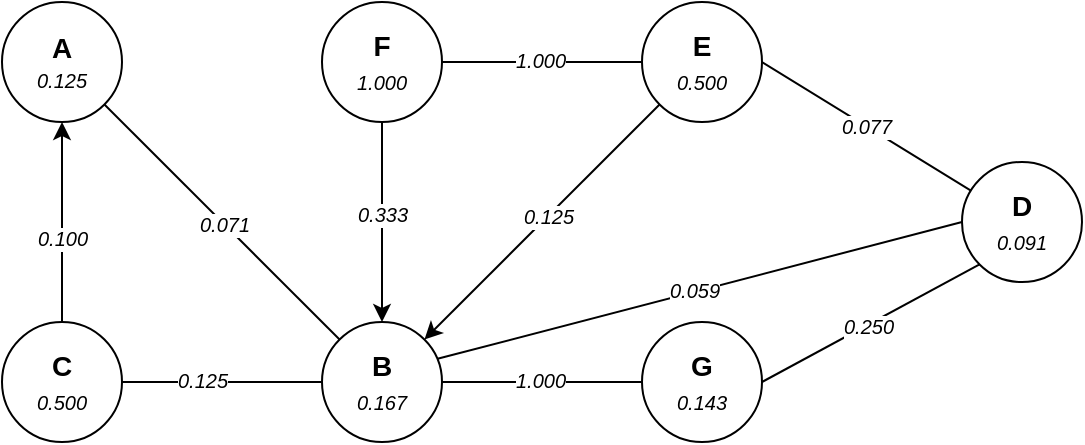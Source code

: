 <mxfile version="12.2.9" type="device" pages="1"><diagram id="XusGLsvrCk0KWc_F-gu2" name="Page-1"><mxGraphModel dx="1912" dy="1074" grid="1" gridSize="10" guides="1" tooltips="1" connect="1" arrows="1" fold="1" page="1" pageScale="1" pageWidth="827" pageHeight="1169" math="0" shadow="0"><root><mxCell id="0"/><mxCell id="1" parent="0"/><mxCell id="veBi4GFpYcADoSZapp2E-12" style="rounded=0;orthogonalLoop=1;jettySize=auto;html=1;endArrow=none;endFill=0;entryX=0;entryY=0;entryDx=0;entryDy=0;" parent="1" source="veBi4GFpYcADoSZapp2E-1" target="veBi4GFpYcADoSZapp2E-2" edge="1"><mxGeometry relative="1" as="geometry"/></mxCell><mxCell id="veBi4GFpYcADoSZapp2E-33" value="&lt;font style=&quot;font-size: 10px&quot;&gt;0.071&lt;/font&gt;" style="text;html=1;align=center;verticalAlign=middle;resizable=0;points=[];;labelBackgroundColor=#ffffff;fontStyle=2;fontSize=8;" parent="veBi4GFpYcADoSZapp2E-12" vertex="1" connectable="0"><mxGeometry x="0.008" relative="1" as="geometry"><mxPoint as="offset"/></mxGeometry></mxCell><mxCell id="veBi4GFpYcADoSZapp2E-1" value="&lt;div&gt;&lt;b style=&quot;font-size: 14px&quot;&gt;A&lt;/b&gt;&lt;/div&gt;&lt;font style=&quot;font-size: 10px&quot;&gt;&lt;i&gt;0.125&lt;/i&gt;&lt;/font&gt;" style="ellipse;whiteSpace=wrap;html=1;aspect=fixed;" parent="1" vertex="1"><mxGeometry x="50" y="50" width="60" height="60" as="geometry"/></mxCell><mxCell id="veBi4GFpYcADoSZapp2E-13" style="rounded=0;orthogonalLoop=1;jettySize=auto;html=1;entryX=0;entryY=0.5;entryDx=0;entryDy=0;endArrow=none;endFill=0;exitX=0.963;exitY=0.307;exitDx=0;exitDy=0;exitPerimeter=0;" parent="1" source="veBi4GFpYcADoSZapp2E-2" target="veBi4GFpYcADoSZapp2E-3" edge="1"><mxGeometry relative="1" as="geometry"/></mxCell><mxCell id="veBi4GFpYcADoSZapp2E-42" value="0.059" style="text;html=1;align=center;verticalAlign=middle;resizable=0;points=[];;labelBackgroundColor=#ffffff;fontStyle=2;fontSize=10;" parent="veBi4GFpYcADoSZapp2E-13" vertex="1" connectable="0"><mxGeometry x="-0.03" relative="1" as="geometry"><mxPoint x="1" y="-1" as="offset"/></mxGeometry></mxCell><mxCell id="veBi4GFpYcADoSZapp2E-14" style="rounded=0;orthogonalLoop=1;jettySize=auto;html=1;entryX=0;entryY=0.5;entryDx=0;entryDy=0;endArrow=none;endFill=0;" parent="1" source="veBi4GFpYcADoSZapp2E-2" target="veBi4GFpYcADoSZapp2E-4" edge="1"><mxGeometry relative="1" as="geometry"/></mxCell><mxCell id="veBi4GFpYcADoSZapp2E-37" value="1.000" style="text;html=1;align=center;verticalAlign=middle;resizable=0;points=[];;labelBackgroundColor=#ffffff;fontStyle=2;fontSize=10;" parent="veBi4GFpYcADoSZapp2E-14" vertex="1" connectable="0"><mxGeometry x="-0.047" relative="1" as="geometry"><mxPoint x="1" y="-1" as="offset"/></mxGeometry></mxCell><mxCell id="veBi4GFpYcADoSZapp2E-15" style="rounded=0;orthogonalLoop=1;jettySize=auto;html=1;entryX=1;entryY=0.5;entryDx=0;entryDy=0;endArrow=none;endFill=0;exitX=0;exitY=0.5;exitDx=0;exitDy=0;" parent="1" source="veBi4GFpYcADoSZapp2E-2" target="veBi4GFpYcADoSZapp2E-5" edge="1"><mxGeometry relative="1" as="geometry"/></mxCell><mxCell id="veBi4GFpYcADoSZapp2E-30" value="0.125" style="text;html=1;align=center;verticalAlign=middle;resizable=0;points=[];;labelBackgroundColor=#ffffff;fontStyle=2;fontSize=10;" parent="veBi4GFpYcADoSZapp2E-15" vertex="1" connectable="0"><mxGeometry x="0.41" relative="1" as="geometry"><mxPoint x="10.5" y="-1" as="offset"/></mxGeometry></mxCell><mxCell id="veBi4GFpYcADoSZapp2E-2" value="&lt;b style=&quot;font-size: 14px&quot;&gt;B&lt;/b&gt;&lt;br style=&quot;font-size: 14px&quot;&gt;&lt;font style=&quot;font-size: 10px&quot;&gt;&lt;i&gt;0.167&lt;/i&gt;&lt;/font&gt;" style="ellipse;whiteSpace=wrap;html=1;aspect=fixed;fontSize=14;" parent="1" vertex="1"><mxGeometry x="210" y="210" width="60" height="60" as="geometry"/></mxCell><mxCell id="veBi4GFpYcADoSZapp2E-17" style="rounded=0;orthogonalLoop=1;jettySize=auto;html=1;entryX=1;entryY=0.5;entryDx=0;entryDy=0;endArrow=none;endFill=0;" parent="1" source="veBi4GFpYcADoSZapp2E-3" target="veBi4GFpYcADoSZapp2E-7" edge="1"><mxGeometry relative="1" as="geometry"/></mxCell><mxCell id="veBi4GFpYcADoSZapp2E-41" value="0.077" style="text;html=1;align=center;verticalAlign=middle;resizable=0;points=[];;labelBackgroundColor=#ffffff;fontStyle=2;fontSize=10;" parent="veBi4GFpYcADoSZapp2E-17" vertex="1" connectable="0"><mxGeometry x="-0.041" relative="1" as="geometry"><mxPoint x="-2" y="-2" as="offset"/></mxGeometry></mxCell><mxCell id="veBi4GFpYcADoSZapp2E-3" value="&lt;b style=&quot;font-size: 14px&quot;&gt;D&lt;/b&gt;&lt;br style=&quot;font-size: 14px&quot;&gt;&lt;font style=&quot;font-size: 10px&quot;&gt;&lt;i&gt;0.091&lt;/i&gt;&lt;/font&gt;" style="ellipse;whiteSpace=wrap;html=1;aspect=fixed;fontSize=14;" parent="1" vertex="1"><mxGeometry x="530" y="130" width="60" height="60" as="geometry"/></mxCell><mxCell id="veBi4GFpYcADoSZapp2E-18" style="rounded=0;orthogonalLoop=1;jettySize=auto;html=1;entryX=0;entryY=1;entryDx=0;entryDy=0;endArrow=none;endFill=0;exitX=1;exitY=0.5;exitDx=0;exitDy=0;" parent="1" source="veBi4GFpYcADoSZapp2E-4" target="veBi4GFpYcADoSZapp2E-3" edge="1"><mxGeometry relative="1" as="geometry"/></mxCell><mxCell id="veBi4GFpYcADoSZapp2E-39" value="0.250" style="text;html=1;align=center;verticalAlign=middle;resizable=0;points=[];;labelBackgroundColor=#ffffff;fontStyle=2;fontSize=10;" parent="veBi4GFpYcADoSZapp2E-18" vertex="1" connectable="0"><mxGeometry x="-0.065" relative="1" as="geometry"><mxPoint x="2" y="-1" as="offset"/></mxGeometry></mxCell><mxCell id="veBi4GFpYcADoSZapp2E-4" value="&lt;b style=&quot;font-size: 14px&quot;&gt;G&lt;/b&gt;&lt;br style=&quot;font-size: 14px&quot;&gt;&lt;font style=&quot;font-size: 10px&quot;&gt;&lt;i&gt;0.143&lt;/i&gt;&lt;/font&gt;" style="ellipse;whiteSpace=wrap;html=1;aspect=fixed;fontSize=14;" parent="1" vertex="1"><mxGeometry x="370" y="210" width="60" height="60" as="geometry"/></mxCell><mxCell id="veBi4GFpYcADoSZapp2E-25" style="edgeStyle=none;rounded=0;orthogonalLoop=1;jettySize=auto;html=1;entryX=0.5;entryY=1;entryDx=0;entryDy=0;startArrow=none;startFill=0;endArrow=classic;endFill=1;" parent="1" source="veBi4GFpYcADoSZapp2E-5" target="veBi4GFpYcADoSZapp2E-1" edge="1"><mxGeometry relative="1" as="geometry"/></mxCell><mxCell id="veBi4GFpYcADoSZapp2E-34" value="&lt;font style=&quot;font-size: 10px&quot;&gt;0.100&lt;/font&gt;" style="text;html=1;align=center;verticalAlign=middle;resizable=0;points=[];;labelBackgroundColor=#ffffff;fontSize=8;fontStyle=2" parent="veBi4GFpYcADoSZapp2E-25" vertex="1" connectable="0"><mxGeometry x="-0.133" relative="1" as="geometry"><mxPoint y="1.5" as="offset"/></mxGeometry></mxCell><mxCell id="veBi4GFpYcADoSZapp2E-5" value="&lt;b style=&quot;font-size: 14px&quot;&gt;C&lt;/b&gt;&lt;br style=&quot;font-size: 14px&quot;&gt;&lt;font style=&quot;font-size: 10px&quot;&gt;&lt;i&gt;0.500&lt;/i&gt;&lt;/font&gt;" style="ellipse;whiteSpace=wrap;html=1;aspect=fixed;fontSize=14;" parent="1" vertex="1"><mxGeometry x="50" y="210" width="60" height="60" as="geometry"/></mxCell><mxCell id="veBi4GFpYcADoSZapp2E-22" style="rounded=0;orthogonalLoop=1;jettySize=auto;html=1;entryX=0.5;entryY=0;entryDx=0;entryDy=0;endArrow=classic;endFill=1;startArrow=none;startFill=0;" parent="1" source="veBi4GFpYcADoSZapp2E-6" target="veBi4GFpYcADoSZapp2E-2" edge="1"><mxGeometry relative="1" as="geometry"/></mxCell><mxCell id="veBi4GFpYcADoSZapp2E-43" value="0.333" style="text;html=1;align=center;verticalAlign=middle;resizable=0;points=[];;labelBackgroundColor=#ffffff;fontStyle=2;fontSize=10;" parent="veBi4GFpYcADoSZapp2E-22" vertex="1" connectable="0"><mxGeometry x="-0.095" relative="1" as="geometry"><mxPoint as="offset"/></mxGeometry></mxCell><mxCell id="veBi4GFpYcADoSZapp2E-6" value="&lt;b style=&quot;font-size: 14px&quot;&gt;F&lt;/b&gt;&lt;br style=&quot;font-size: 14px&quot;&gt;&lt;font style=&quot;font-size: 10px&quot;&gt;&lt;i&gt;1.000&lt;/i&gt;&lt;/font&gt;&lt;br style=&quot;font-size: 14px&quot;&gt;&lt;font style=&quot;font-size: 14px&quot;&gt;&lt;i style=&quot;font-size: 14px&quot;&gt;&lt;/i&gt;&lt;/font&gt;" style="ellipse;whiteSpace=wrap;html=1;aspect=fixed;fontSize=14;" parent="1" vertex="1"><mxGeometry x="210" y="50" width="60" height="60" as="geometry"/></mxCell><mxCell id="veBi4GFpYcADoSZapp2E-19" style="rounded=0;orthogonalLoop=1;jettySize=auto;html=1;entryX=1;entryY=0.5;entryDx=0;entryDy=0;endArrow=none;endFill=0;exitX=0;exitY=0.5;exitDx=0;exitDy=0;" parent="1" source="veBi4GFpYcADoSZapp2E-7" target="veBi4GFpYcADoSZapp2E-6" edge="1"><mxGeometry relative="1" as="geometry"/></mxCell><mxCell id="veBi4GFpYcADoSZapp2E-44" value="1.000" style="text;html=1;align=center;verticalAlign=middle;resizable=0;points=[];;labelBackgroundColor=#ffffff;fontStyle=2;fontSize=10;" parent="veBi4GFpYcADoSZapp2E-19" vertex="1" connectable="0"><mxGeometry x="-0.003" y="-1" relative="1" as="geometry"><mxPoint x="-1" as="offset"/></mxGeometry></mxCell><mxCell id="veBi4GFpYcADoSZapp2E-23" style="rounded=0;orthogonalLoop=1;jettySize=auto;html=1;entryX=1;entryY=0;entryDx=0;entryDy=0;endArrow=classic;endFill=1;exitX=0;exitY=1;exitDx=0;exitDy=0;" parent="1" source="veBi4GFpYcADoSZapp2E-7" target="veBi4GFpYcADoSZapp2E-2" edge="1"><mxGeometry relative="1" as="geometry"/></mxCell><mxCell id="veBi4GFpYcADoSZapp2E-38" value="0.125" style="text;html=1;align=center;verticalAlign=middle;resizable=0;points=[];;labelBackgroundColor=#ffffff;fontStyle=2;fontSize=10;" parent="veBi4GFpYcADoSZapp2E-23" vertex="1" connectable="0"><mxGeometry x="-0.048" relative="1" as="geometry"><mxPoint as="offset"/></mxGeometry></mxCell><mxCell id="veBi4GFpYcADoSZapp2E-7" value="&lt;b style=&quot;font-size: 14px&quot;&gt;E&lt;/b&gt;&lt;br style=&quot;font-size: 14px&quot;&gt;&lt;font style=&quot;font-size: 10px&quot;&gt;&lt;i&gt;0.500&lt;/i&gt;&lt;/font&gt;" style="ellipse;whiteSpace=wrap;html=1;aspect=fixed;fontSize=14;" parent="1" vertex="1"><mxGeometry x="370" y="50" width="60" height="60" as="geometry"/></mxCell></root></mxGraphModel></diagram></mxfile>